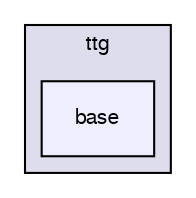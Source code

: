 digraph "ttg/ttg/base" {
  compound=true
  node [ fontsize="10", fontname="FreeSans"];
  edge [ labelfontsize="10", labelfontname="FreeSans"];
  subgraph clusterdir_eadfcb2e6dc630a96ad146c380f23e4d {
    graph [ bgcolor="#ddddee", pencolor="black", label="ttg" fontname="FreeSans", fontsize="10", URL="dir_eadfcb2e6dc630a96ad146c380f23e4d.html"]
  dir_e67ae4b516638ba86976c7f6d8216122 [shape=box, label="base", style="filled", fillcolor="#eeeeff", pencolor="black", URL="dir_e67ae4b516638ba86976c7f6d8216122.html"];
  }
}
